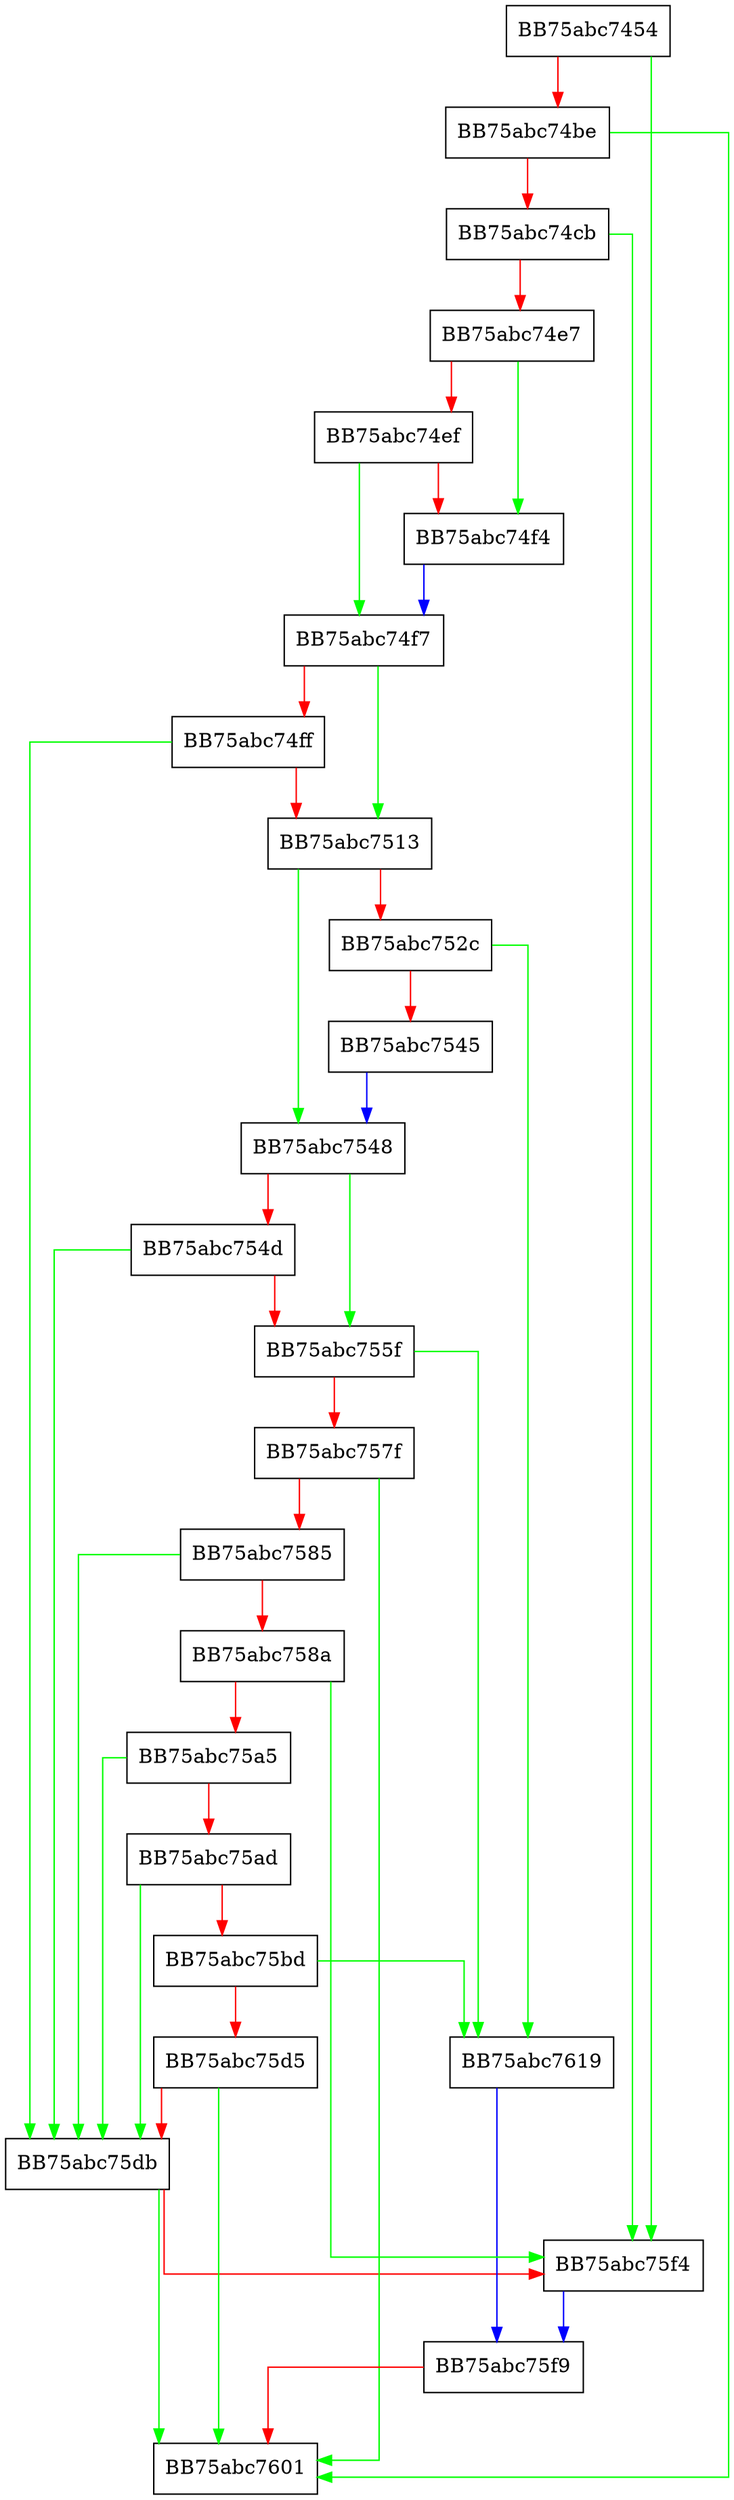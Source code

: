digraph msil_esc_isinst_worker {
  node [shape="box"];
  graph [splines=ortho];
  BB75abc7454 -> BB75abc75f4 [color="green"];
  BB75abc7454 -> BB75abc74be [color="red"];
  BB75abc74be -> BB75abc7601 [color="green"];
  BB75abc74be -> BB75abc74cb [color="red"];
  BB75abc74cb -> BB75abc75f4 [color="green"];
  BB75abc74cb -> BB75abc74e7 [color="red"];
  BB75abc74e7 -> BB75abc74f4 [color="green"];
  BB75abc74e7 -> BB75abc74ef [color="red"];
  BB75abc74ef -> BB75abc74f7 [color="green"];
  BB75abc74ef -> BB75abc74f4 [color="red"];
  BB75abc74f4 -> BB75abc74f7 [color="blue"];
  BB75abc74f7 -> BB75abc7513 [color="green"];
  BB75abc74f7 -> BB75abc74ff [color="red"];
  BB75abc74ff -> BB75abc75db [color="green"];
  BB75abc74ff -> BB75abc7513 [color="red"];
  BB75abc7513 -> BB75abc7548 [color="green"];
  BB75abc7513 -> BB75abc752c [color="red"];
  BB75abc752c -> BB75abc7619 [color="green"];
  BB75abc752c -> BB75abc7545 [color="red"];
  BB75abc7545 -> BB75abc7548 [color="blue"];
  BB75abc7548 -> BB75abc755f [color="green"];
  BB75abc7548 -> BB75abc754d [color="red"];
  BB75abc754d -> BB75abc75db [color="green"];
  BB75abc754d -> BB75abc755f [color="red"];
  BB75abc755f -> BB75abc7619 [color="green"];
  BB75abc755f -> BB75abc757f [color="red"];
  BB75abc757f -> BB75abc7601 [color="green"];
  BB75abc757f -> BB75abc7585 [color="red"];
  BB75abc7585 -> BB75abc75db [color="green"];
  BB75abc7585 -> BB75abc758a [color="red"];
  BB75abc758a -> BB75abc75f4 [color="green"];
  BB75abc758a -> BB75abc75a5 [color="red"];
  BB75abc75a5 -> BB75abc75db [color="green"];
  BB75abc75a5 -> BB75abc75ad [color="red"];
  BB75abc75ad -> BB75abc75db [color="green"];
  BB75abc75ad -> BB75abc75bd [color="red"];
  BB75abc75bd -> BB75abc7619 [color="green"];
  BB75abc75bd -> BB75abc75d5 [color="red"];
  BB75abc75d5 -> BB75abc7601 [color="green"];
  BB75abc75d5 -> BB75abc75db [color="red"];
  BB75abc75db -> BB75abc7601 [color="green"];
  BB75abc75db -> BB75abc75f4 [color="red"];
  BB75abc75f4 -> BB75abc75f9 [color="blue"];
  BB75abc75f9 -> BB75abc7601 [color="red"];
  BB75abc7619 -> BB75abc75f9 [color="blue"];
}